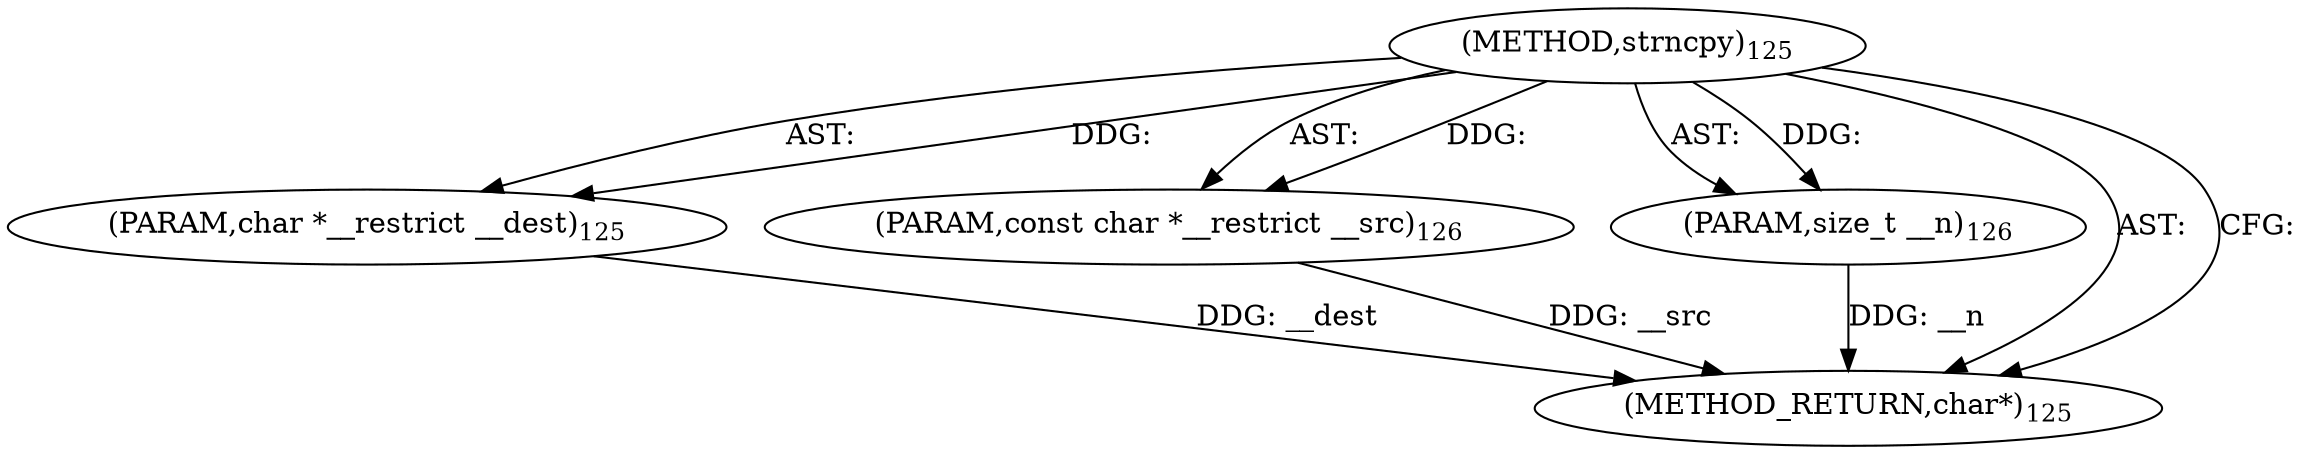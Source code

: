 digraph "strncpy" {  
"98783" [label = <(METHOD,strncpy)<SUB>125</SUB>> ]
"98784" [label = <(PARAM,char *__restrict __dest)<SUB>125</SUB>> ]
"98785" [label = <(PARAM,const char *__restrict __src)<SUB>126</SUB>> ]
"98786" [label = <(PARAM,size_t __n)<SUB>126</SUB>> ]
"98787" [label = <(METHOD_RETURN,char*)<SUB>125</SUB>> ]
  "98783" -> "98784"  [ label = "AST: "] 
  "98783" -> "98785"  [ label = "AST: "] 
  "98783" -> "98786"  [ label = "AST: "] 
  "98783" -> "98787"  [ label = "AST: "] 
  "98783" -> "98787"  [ label = "CFG: "] 
  "98784" -> "98787"  [ label = "DDG: __dest"] 
  "98785" -> "98787"  [ label = "DDG: __src"] 
  "98786" -> "98787"  [ label = "DDG: __n"] 
  "98783" -> "98784"  [ label = "DDG: "] 
  "98783" -> "98785"  [ label = "DDG: "] 
  "98783" -> "98786"  [ label = "DDG: "] 
}

